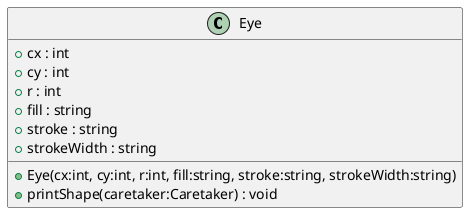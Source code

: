 @startuml
class Eye {
    + cx : int
    + cy : int
    + r : int
    + fill : string
    + stroke : string
    + strokeWidth : string
    + Eye(cx:int, cy:int, r:int, fill:string, stroke:string, strokeWidth:string)
    + printShape(caretaker:Caretaker) : void
}
@enduml

